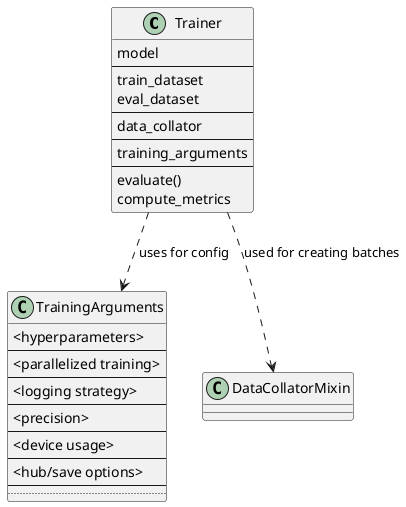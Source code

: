 @startuml

' https://huggingface.co/docs/transformers/en/main_classes/trainer
' package  transformers {
    ' https://huggingface.co/docs/transformers/v4.47.1/en/main_classes/trainer#transformers.Trainer
    class Trainer {
        model
        --
        train_dataset
        eval_dataset
        --
        data_collator
        --
        training_arguments
        --
        evaluate()
        compute_metrics
    }

    ' https://huggingface.co/docs/transformers/v4.47.1/en/main_classes/trainer#transformers.TrainingArguments
    class TrainingArguments {
        <hyperparameters>
        --
        <parallelized training>
        --
        <logging strategy>
        --
        <precision>
        --
        <device usage>
        --
        <hub/save options>
        --
        ..
    }

    ' https://huggingface.co/docs/transformers/v4.47.1/en/main_classes/data_collator#data-collator
    class DataCollatorMixin {
        
    }
' }

Trainer ..> TrainingArguments : uses for config
Trainer ..> DataCollatorMixin : used for creating batches

@enduml